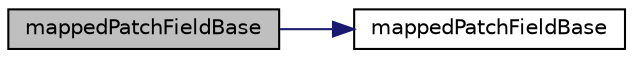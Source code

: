 digraph "mappedPatchFieldBase"
{
  bgcolor="transparent";
  edge [fontname="Helvetica",fontsize="10",labelfontname="Helvetica",labelfontsize="10"];
  node [fontname="Helvetica",fontsize="10",shape=record];
  rankdir="LR";
  Node303 [label="mappedPatchFieldBase",height=0.2,width=0.4,color="black", fillcolor="grey75", style="filled", fontcolor="black"];
  Node303 -> Node304 [color="midnightblue",fontsize="10",style="solid",fontname="Helvetica"];
  Node304 [label="mappedPatchFieldBase",height=0.2,width=0.4,color="black",URL="$a22965.html#ab57a2c2a05b511f20b067c8ba8f58164",tooltip="Construct from components. "];
}
